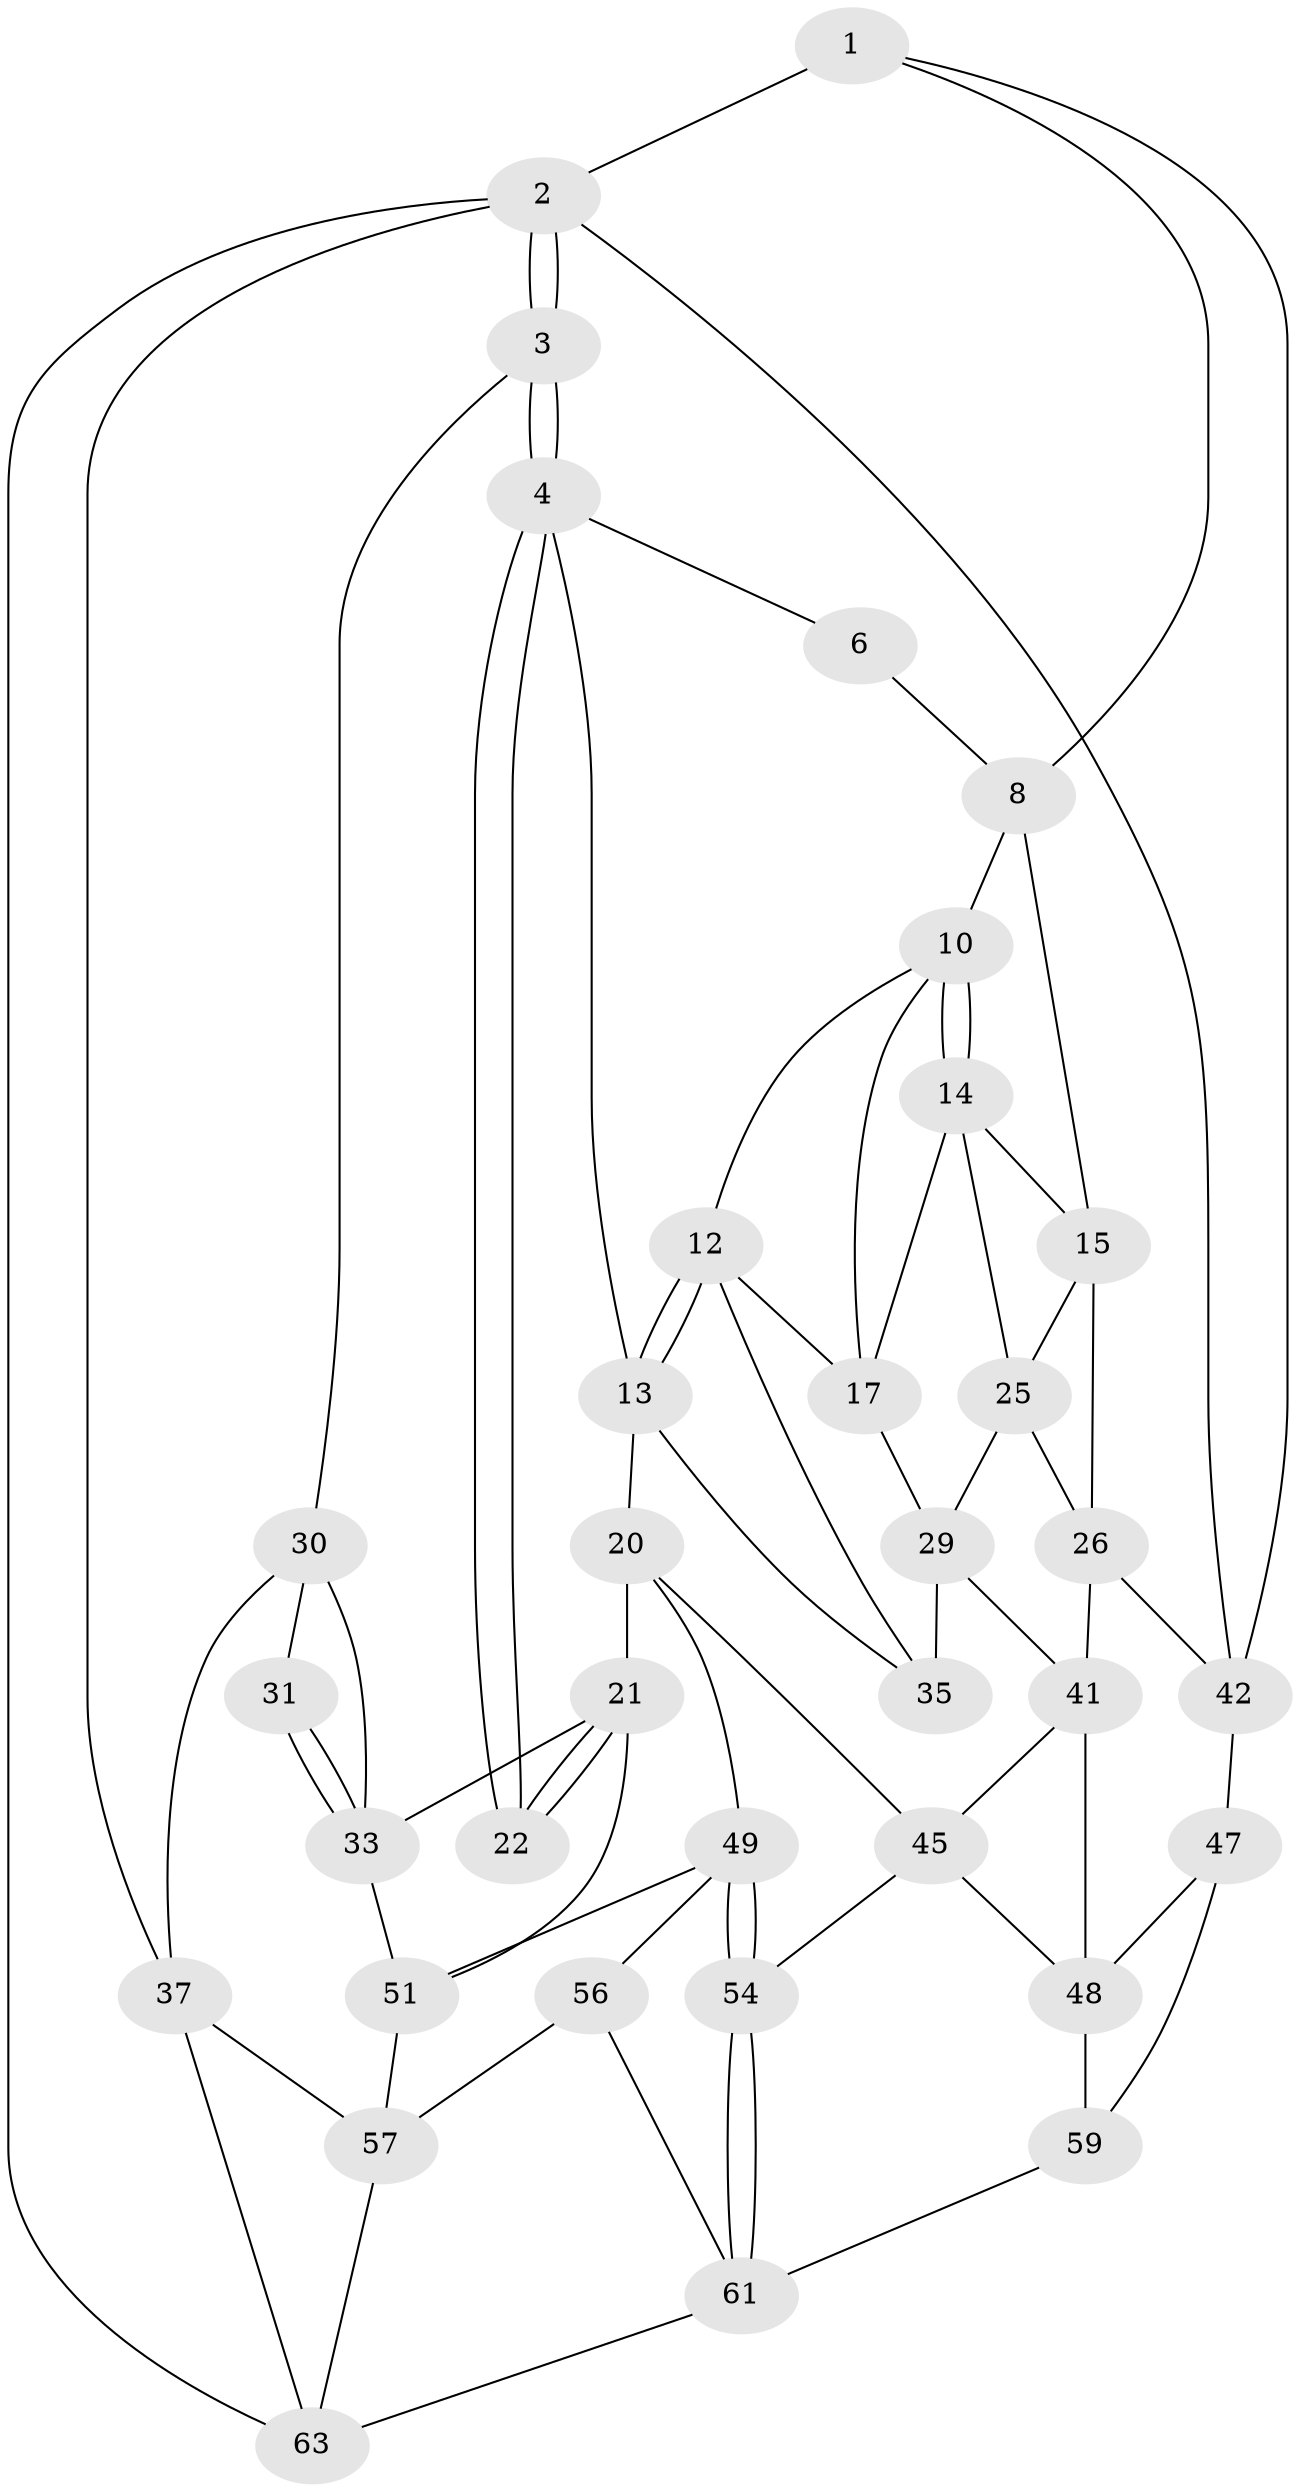 // original degree distribution, {3: 0.046875, 5: 0.515625, 6: 0.21875, 4: 0.21875}
// Generated by graph-tools (version 1.1) at 2025/11/02/27/25 16:11:53]
// undirected, 36 vertices, 75 edges
graph export_dot {
graph [start="1"]
  node [color=gray90,style=filled];
  1 [pos="+0.654509025834045+0",super="+7"];
  2 [pos="+0+0",super="+39"];
  3 [pos="+0+0"];
  4 [pos="+0.4341331498281112+0.26204047167449673",super="+5"];
  6 [pos="+0.6118558170539852+0.17806503943333457"];
  8 [pos="+1+0.17209225305896955",super="+9"];
  10 [pos="+0.7163954901103299+0.2754848582725745",super="+11"];
  12 [pos="+0.6704605933253254+0.46695983275504654",super="+24"];
  13 [pos="+0.49237124909650276+0.5243808864098543",super="+19"];
  14 [pos="+0.8675781633989308+0.38872575510369406",super="+18"];
  15 [pos="+0.9852258650640389+0.3945662284029242",super="+16"];
  17 [pos="+0.7781384409898143+0.5158122584757436",super="+23"];
  20 [pos="+0.45333534259265074+0.6016121872153458",super="+46"];
  21 [pos="+0.37815947330360766+0.6520082453948813",super="+32"];
  22 [pos="+0.22161508763145546+0.4597604928325553"];
  25 [pos="+0.8680080357144967+0.5106443277346617",super="+28"];
  26 [pos="+1+0.5791766742489252",super="+27"];
  29 [pos="+0.9113508711263819+0.5890493522144498",super="+34"];
  30 [pos="+0+0.2275002660892131",super="+36"];
  31 [pos="+0.19623864182988507+0.45510839886448606"];
  33 [pos="+0.11161404470865896+0.6752110154773693",super="+40"];
  35 [pos="+0.7236693264956082+0.6087288325427778"];
  37 [pos="+0+0.9101558710177723",super="+38"];
  41 [pos="+0.7704758044730413+0.759929307126776",super="+44"];
  42 [pos="+1+1",super="+43"];
  45 [pos="+0.6614241368935394+0.790392748473614",super="+53"];
  47 [pos="+0.840167370738912+0.8138510758238483",super="+58"];
  48 [pos="+0.7763751378988764+0.7707958968354981",super="+55"];
  49 [pos="+0.43635953748351786+0.8464007084632814",super="+50"];
  51 [pos="+0.35209876061252704+0.7154696158863229",super="+52"];
  54 [pos="+0.44809020933831006+0.8726744657475498"];
  56 [pos="+0.31453031481156224+0.8322845824959896"];
  57 [pos="+0.15461618022888068+0.9036116980497324",super="+60"];
  59 [pos="+0.6578899883145432+1"];
  61 [pos="+0.5017618899268299+1",super="+62"];
  63 [pos="+0.18894565219404882+1",super="+64"];
  1 -- 2 [weight=2];
  1 -- 8;
  1 -- 42;
  2 -- 3;
  2 -- 3;
  2 -- 42;
  2 -- 63;
  2 -- 37;
  3 -- 4;
  3 -- 4;
  3 -- 30;
  4 -- 22;
  4 -- 22;
  4 -- 13;
  4 -- 6;
  6 -- 8;
  8 -- 15;
  8 -- 10;
  10 -- 14;
  10 -- 14;
  10 -- 17;
  10 -- 12;
  12 -- 13;
  12 -- 13;
  12 -- 35;
  12 -- 17;
  13 -- 35;
  13 -- 20;
  14 -- 15;
  14 -- 17;
  14 -- 25;
  15 -- 25;
  15 -- 26;
  17 -- 29;
  20 -- 21;
  20 -- 49;
  20 -- 45;
  21 -- 22;
  21 -- 22;
  21 -- 33;
  21 -- 51;
  25 -- 29;
  25 -- 26;
  26 -- 41;
  26 -- 42;
  29 -- 41;
  29 -- 35;
  30 -- 31;
  30 -- 37;
  30 -- 33;
  31 -- 33;
  31 -- 33;
  33 -- 51;
  37 -- 63;
  37 -- 57;
  41 -- 48;
  41 -- 45;
  42 -- 47 [weight=2];
  45 -- 48;
  45 -- 54;
  47 -- 48;
  47 -- 59;
  48 -- 59;
  49 -- 54;
  49 -- 54;
  49 -- 56;
  49 -- 51;
  51 -- 57;
  54 -- 61;
  54 -- 61;
  56 -- 57;
  56 -- 61;
  57 -- 63;
  59 -- 61;
  61 -- 63;
}
